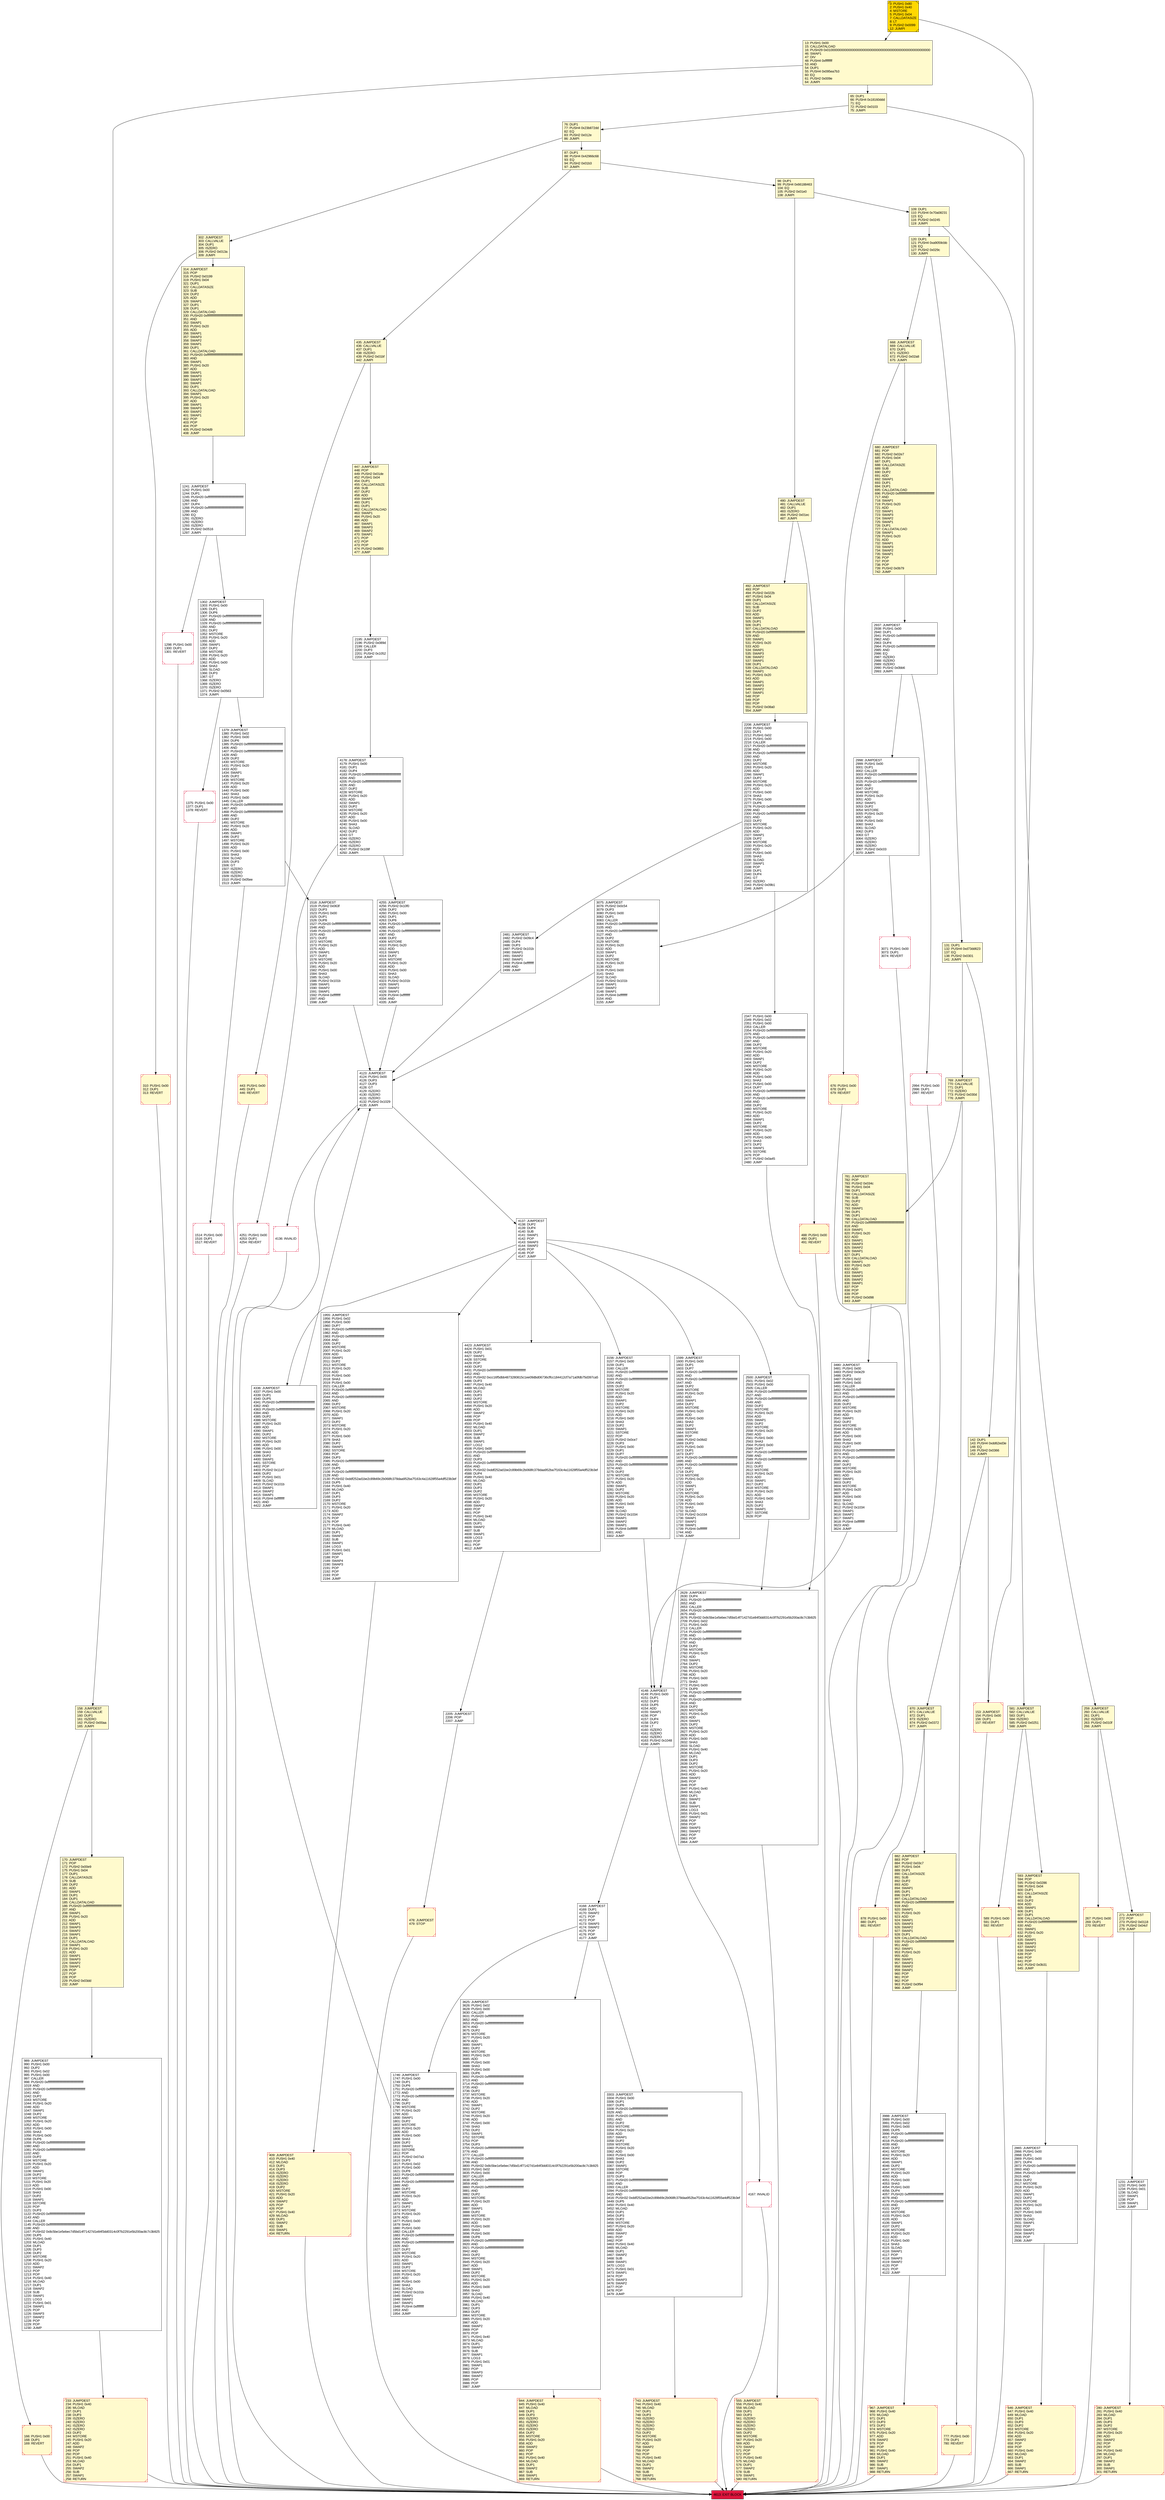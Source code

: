 digraph G {
bgcolor=transparent rankdir=UD;
node [shape=box style=filled color=black fillcolor=white fontname=arial fontcolor=black];
2500 [label="2500: JUMPDEST\l2501: PUSH1 0x02\l2503: PUSH1 0x00\l2505: CALLER\l2506: PUSH20 0xffffffffffffffffffffffffffffffffffffffff\l2527: AND\l2528: PUSH20 0xffffffffffffffffffffffffffffffffffffffff\l2549: AND\l2550: DUP2\l2551: MSTORE\l2552: PUSH1 0x20\l2554: ADD\l2555: SWAP1\l2556: DUP2\l2557: MSTORE\l2558: PUSH1 0x20\l2560: ADD\l2561: PUSH1 0x00\l2563: SHA3\l2564: PUSH1 0x00\l2566: DUP7\l2567: PUSH20 0xffffffffffffffffffffffffffffffffffffffff\l2588: AND\l2589: PUSH20 0xffffffffffffffffffffffffffffffffffffffff\l2610: AND\l2611: DUP2\l2612: MSTORE\l2613: PUSH1 0x20\l2615: ADD\l2616: SWAP1\l2617: DUP2\l2618: MSTORE\l2619: PUSH1 0x20\l2621: ADD\l2622: PUSH1 0x00\l2624: SHA3\l2625: DUP2\l2626: SWAP1\l2627: SSTORE\l2628: POP\l" ];
447 [label="447: JUMPDEST\l448: POP\l449: PUSH2 0x01de\l452: PUSH1 0x04\l454: DUP1\l455: CALLDATASIZE\l456: SUB\l457: DUP2\l458: ADD\l459: SWAP1\l460: DUP1\l461: DUP1\l462: CALLDATALOAD\l463: SWAP1\l464: PUSH1 0x20\l466: ADD\l467: SWAP1\l468: SWAP3\l469: SWAP2\l470: SWAP1\l471: POP\l472: POP\l473: POP\l474: PUSH2 0x0893\l477: JUMP\l" fillcolor=lemonchiffon ];
1599 [label="1599: JUMPDEST\l1600: PUSH1 0x00\l1602: DUP1\l1603: DUP7\l1604: PUSH20 0xffffffffffffffffffffffffffffffffffffffff\l1625: AND\l1626: PUSH20 0xffffffffffffffffffffffffffffffffffffffff\l1647: AND\l1648: DUP2\l1649: MSTORE\l1650: PUSH1 0x20\l1652: ADD\l1653: SWAP1\l1654: DUP2\l1655: MSTORE\l1656: PUSH1 0x20\l1658: ADD\l1659: PUSH1 0x00\l1661: SHA3\l1662: DUP2\l1663: SWAP1\l1664: SSTORE\l1665: POP\l1666: PUSH2 0x06d2\l1669: DUP3\l1670: PUSH1 0x00\l1672: DUP1\l1673: DUP7\l1674: PUSH20 0xffffffffffffffffffffffffffffffffffffffff\l1695: AND\l1696: PUSH20 0xffffffffffffffffffffffffffffffffffffffff\l1717: AND\l1718: DUP2\l1719: MSTORE\l1720: PUSH1 0x20\l1722: ADD\l1723: SWAP1\l1724: DUP2\l1725: MSTORE\l1726: PUSH1 0x20\l1728: ADD\l1729: PUSH1 0x00\l1731: SHA3\l1732: SLOAD\l1733: PUSH2 0x1034\l1736: SWAP1\l1737: SWAP2\l1738: SWAP1\l1739: PUSH4 0xffffffff\l1744: AND\l1745: JUMP\l" ];
4613 [label="4613: EXIT BLOCK\l" fillcolor=crimson ];
676 [label="676: PUSH1 0x00\l678: DUP1\l679: REVERT\l" fillcolor=lemonchiffon shape=Msquare color=crimson ];
166 [label="166: PUSH1 0x00\l168: DUP1\l169: REVERT\l" fillcolor=lemonchiffon shape=Msquare color=crimson ];
769 [label="769: JUMPDEST\l770: CALLVALUE\l771: DUP1\l772: ISZERO\l773: PUSH2 0x030d\l776: JUMPI\l" fillcolor=lemonchiffon ];
271 [label="271: JUMPDEST\l272: POP\l273: PUSH2 0x0118\l276: PUSH2 0x04cf\l279: JUMP\l" fillcolor=lemonchiffon ];
3988 [label="3988: JUMPDEST\l3989: PUSH1 0x00\l3991: PUSH1 0x02\l3993: PUSH1 0x00\l3995: DUP5\l3996: PUSH20 0xffffffffffffffffffffffffffffffffffffffff\l4017: AND\l4018: PUSH20 0xffffffffffffffffffffffffffffffffffffffff\l4039: AND\l4040: DUP2\l4041: MSTORE\l4042: PUSH1 0x20\l4044: ADD\l4045: SWAP1\l4046: DUP2\l4047: MSTORE\l4048: PUSH1 0x20\l4050: ADD\l4051: PUSH1 0x00\l4053: SHA3\l4054: PUSH1 0x00\l4056: DUP4\l4057: PUSH20 0xffffffffffffffffffffffffffffffffffffffff\l4078: AND\l4079: PUSH20 0xffffffffffffffffffffffffffffffffffffffff\l4100: AND\l4101: DUP2\l4102: MSTORE\l4103: PUSH1 0x20\l4105: ADD\l4106: SWAP1\l4107: DUP2\l4108: MSTORE\l4109: PUSH1 0x20\l4111: ADD\l4112: PUSH1 0x00\l4114: SHA3\l4115: SLOAD\l4116: SWAP1\l4117: POP\l4118: SWAP3\l4119: SWAP2\l4120: POP\l4121: POP\l4122: JUMP\l" ];
435 [label="435: JUMPDEST\l436: CALLVALUE\l437: DUP1\l438: ISZERO\l439: PUSH2 0x01bf\l442: JUMPI\l" fillcolor=lemonchiffon ];
4137 [label="4137: JUMPDEST\l4138: DUP2\l4139: DUP4\l4140: SUB\l4141: SWAP1\l4142: POP\l4143: SWAP3\l4144: SWAP2\l4145: POP\l4146: POP\l4147: JUMP\l" ];
1241 [label="1241: JUMPDEST\l1242: PUSH1 0x00\l1244: DUP1\l1245: PUSH20 0xffffffffffffffffffffffffffffffffffffffff\l1266: AND\l1267: DUP4\l1268: PUSH20 0xffffffffffffffffffffffffffffffffffffffff\l1289: AND\l1290: EQ\l1291: ISZERO\l1292: ISZERO\l1293: ISZERO\l1294: PUSH2 0x0516\l1297: JUMPI\l" ];
2994 [label="2994: PUSH1 0x00\l2996: DUP1\l2997: REVERT\l" shape=Msquare color=crimson ];
310 [label="310: PUSH1 0x00\l312: DUP1\l313: REVERT\l" fillcolor=lemonchiffon shape=Msquare color=crimson ];
555 [label="555: JUMPDEST\l556: PUSH1 0x40\l558: MLOAD\l559: DUP1\l560: DUP3\l561: ISZERO\l562: ISZERO\l563: ISZERO\l564: ISZERO\l565: DUP2\l566: MSTORE\l567: PUSH1 0x20\l569: ADD\l570: SWAP2\l571: POP\l572: POP\l573: PUSH1 0x40\l575: MLOAD\l576: DUP1\l577: SWAP2\l578: SUB\l579: SWAP1\l580: RETURN\l" fillcolor=lemonchiffon shape=Msquare color=crimson ];
4136 [label="4136: INVALID\l" shape=Msquare color=crimson ];
158 [label="158: JUMPDEST\l159: CALLVALUE\l160: DUP1\l161: ISZERO\l162: PUSH2 0x00aa\l165: JUMPI\l" fillcolor=lemonchiffon ];
443 [label="443: PUSH1 0x00\l445: DUP1\l446: REVERT\l" fillcolor=lemonchiffon shape=Msquare color=crimson ];
153 [label="153: JUMPDEST\l154: PUSH1 0x00\l156: DUP1\l157: REVERT\l" fillcolor=lemonchiffon shape=Msquare color=crimson ];
989 [label="989: JUMPDEST\l990: PUSH1 0x00\l992: DUP2\l993: PUSH1 0x02\l995: PUSH1 0x00\l997: CALLER\l998: PUSH20 0xffffffffffffffffffffffffffffffffffffffff\l1019: AND\l1020: PUSH20 0xffffffffffffffffffffffffffffffffffffffff\l1041: AND\l1042: DUP2\l1043: MSTORE\l1044: PUSH1 0x20\l1046: ADD\l1047: SWAP1\l1048: DUP2\l1049: MSTORE\l1050: PUSH1 0x20\l1052: ADD\l1053: PUSH1 0x00\l1055: SHA3\l1056: PUSH1 0x00\l1058: DUP6\l1059: PUSH20 0xffffffffffffffffffffffffffffffffffffffff\l1080: AND\l1081: PUSH20 0xffffffffffffffffffffffffffffffffffffffff\l1102: AND\l1103: DUP2\l1104: MSTORE\l1105: PUSH1 0x20\l1107: ADD\l1108: SWAP1\l1109: DUP2\l1110: MSTORE\l1111: PUSH1 0x20\l1113: ADD\l1114: PUSH1 0x00\l1116: SHA3\l1117: DUP2\l1118: SWAP1\l1119: SSTORE\l1120: POP\l1121: DUP3\l1122: PUSH20 0xffffffffffffffffffffffffffffffffffffffff\l1143: AND\l1144: CALLER\l1145: PUSH20 0xffffffffffffffffffffffffffffffffffffffff\l1166: AND\l1167: PUSH32 0x8c5be1e5ebec7d5bd14f71427d1e84f3dd0314c0f7b2291e5b200ac8c7c3b925\l1200: DUP5\l1201: PUSH1 0x40\l1203: MLOAD\l1204: DUP1\l1205: DUP3\l1206: DUP2\l1207: MSTORE\l1208: PUSH1 0x20\l1210: ADD\l1211: SWAP2\l1212: POP\l1213: POP\l1214: PUSH1 0x40\l1216: MLOAD\l1217: DUP1\l1218: SWAP2\l1219: SUB\l1220: SWAP1\l1221: LOG3\l1222: PUSH1 0x01\l1224: SWAP1\l1225: POP\l1226: SWAP3\l1227: SWAP2\l1228: POP\l1229: POP\l1230: JUMP\l" ];
87 [label="87: DUP1\l88: PUSH4 0x42966c68\l93: EQ\l94: PUSH2 0x01b3\l97: JUMPI\l" fillcolor=lemonchiffon ];
109 [label="109: DUP1\l110: PUSH4 0x70a08231\l115: EQ\l116: PUSH2 0x0245\l119: JUMPI\l" fillcolor=lemonchiffon ];
668 [label="668: JUMPDEST\l669: CALLVALUE\l670: DUP1\l671: ISZERO\l672: PUSH2 0x02a8\l675: JUMPI\l" fillcolor=lemonchiffon ];
302 [label="302: JUMPDEST\l303: CALLVALUE\l304: DUP1\l305: ISZERO\l306: PUSH2 0x013a\l309: JUMPI\l" fillcolor=lemonchiffon ];
3480 [label="3480: JUMPDEST\l3481: PUSH1 0x00\l3483: PUSH2 0x0e29\l3486: DUP3\l3487: PUSH1 0x02\l3489: PUSH1 0x00\l3491: CALLER\l3492: PUSH20 0xffffffffffffffffffffffffffffffffffffffff\l3513: AND\l3514: PUSH20 0xffffffffffffffffffffffffffffffffffffffff\l3535: AND\l3536: DUP2\l3537: MSTORE\l3538: PUSH1 0x20\l3540: ADD\l3541: SWAP1\l3542: DUP2\l3543: MSTORE\l3544: PUSH1 0x20\l3546: ADD\l3547: PUSH1 0x00\l3549: SHA3\l3550: PUSH1 0x00\l3552: DUP7\l3553: PUSH20 0xffffffffffffffffffffffffffffffffffffffff\l3574: AND\l3575: PUSH20 0xffffffffffffffffffffffffffffffffffffffff\l3596: AND\l3597: DUP2\l3598: MSTORE\l3599: PUSH1 0x20\l3601: ADD\l3602: SWAP1\l3603: DUP2\l3604: MSTORE\l3605: PUSH1 0x20\l3607: ADD\l3608: PUSH1 0x00\l3610: SHA3\l3611: SLOAD\l3612: PUSH2 0x1034\l3615: SWAP1\l3616: SWAP2\l3617: SWAP1\l3618: PUSH4 0xffffffff\l3623: AND\l3624: JUMP\l" ];
2195 [label="2195: JUMPDEST\l2196: PUSH2 0x089d\l2199: CALLER\l2200: DUP3\l2201: PUSH2 0x1052\l2204: JUMP\l" ];
409 [label="409: JUMPDEST\l410: PUSH1 0x40\l412: MLOAD\l413: DUP1\l414: DUP3\l415: ISZERO\l416: ISZERO\l417: ISZERO\l418: ISZERO\l419: DUP2\l420: MSTORE\l421: PUSH1 0x20\l423: ADD\l424: SWAP2\l425: POP\l426: POP\l427: PUSH1 0x40\l429: MLOAD\l430: DUP1\l431: SWAP2\l432: SUB\l433: SWAP1\l434: RETURN\l" fillcolor=lemonchiffon shape=Msquare color=crimson ];
2865 [label="2865: JUMPDEST\l2866: PUSH1 0x00\l2868: DUP1\l2869: PUSH1 0x00\l2871: DUP4\l2872: PUSH20 0xffffffffffffffffffffffffffffffffffffffff\l2893: AND\l2894: PUSH20 0xffffffffffffffffffffffffffffffffffffffff\l2915: AND\l2916: DUP2\l2917: MSTORE\l2918: PUSH1 0x20\l2920: ADD\l2921: SWAP1\l2922: DUP2\l2923: MSTORE\l2924: PUSH1 0x20\l2926: ADD\l2927: PUSH1 0x00\l2929: SHA3\l2930: SLOAD\l2931: SWAP1\l2932: POP\l2933: SWAP2\l2934: SWAP1\l2935: POP\l2936: JUMP\l" ];
4168 [label="4168: JUMPDEST\l4169: DUP1\l4170: SWAP2\l4171: POP\l4172: POP\l4173: SWAP3\l4174: SWAP2\l4175: POP\l4176: POP\l4177: JUMP\l" ];
777 [label="777: PUSH1 0x00\l779: DUP1\l780: REVERT\l" fillcolor=lemonchiffon shape=Msquare color=crimson ];
267 [label="267: PUSH1 0x00\l269: DUP1\l270: REVERT\l" fillcolor=lemonchiffon shape=Msquare color=crimson ];
280 [label="280: JUMPDEST\l281: PUSH1 0x40\l283: MLOAD\l284: DUP1\l285: DUP3\l286: DUP2\l287: MSTORE\l288: PUSH1 0x20\l290: ADD\l291: SWAP2\l292: POP\l293: POP\l294: PUSH1 0x40\l296: MLOAD\l297: DUP1\l298: SWAP2\l299: SUB\l300: SWAP1\l301: RETURN\l" fillcolor=lemonchiffon shape=Msquare color=crimson ];
2629 [label="2629: JUMPDEST\l2630: DUP4\l2631: PUSH20 0xffffffffffffffffffffffffffffffffffffffff\l2652: AND\l2653: CALLER\l2654: PUSH20 0xffffffffffffffffffffffffffffffffffffffff\l2675: AND\l2676: PUSH32 0x8c5be1e5ebec7d5bd14f71427d1e84f3dd0314c0f7b2291e5b200ac8c7c3b925\l2709: PUSH1 0x02\l2711: PUSH1 0x00\l2713: CALLER\l2714: PUSH20 0xffffffffffffffffffffffffffffffffffffffff\l2735: AND\l2736: PUSH20 0xffffffffffffffffffffffffffffffffffffffff\l2757: AND\l2758: DUP2\l2759: MSTORE\l2760: PUSH1 0x20\l2762: ADD\l2763: SWAP1\l2764: DUP2\l2765: MSTORE\l2766: PUSH1 0x20\l2768: ADD\l2769: PUSH1 0x00\l2771: SHA3\l2772: PUSH1 0x00\l2774: DUP9\l2775: PUSH20 0xffffffffffffffffffffffffffffffffffffffff\l2796: AND\l2797: PUSH20 0xffffffffffffffffffffffffffffffffffffffff\l2818: AND\l2819: DUP2\l2820: MSTORE\l2821: PUSH1 0x20\l2823: ADD\l2824: SWAP1\l2825: DUP2\l2826: MSTORE\l2827: PUSH1 0x20\l2829: ADD\l2830: PUSH1 0x00\l2832: SHA3\l2833: SLOAD\l2834: PUSH1 0x40\l2836: MLOAD\l2837: DUP1\l2838: DUP3\l2839: DUP2\l2840: MSTORE\l2841: PUSH1 0x20\l2843: ADD\l2844: SWAP2\l2845: POP\l2846: POP\l2847: PUSH1 0x40\l2849: MLOAD\l2850: DUP1\l2851: SWAP2\l2852: SUB\l2853: SWAP1\l2854: LOG3\l2855: PUSH1 0x01\l2857: SWAP2\l2858: POP\l2859: POP\l2860: SWAP3\l2861: SWAP2\l2862: POP\l2863: POP\l2864: JUMP\l" ];
781 [label="781: JUMPDEST\l782: POP\l783: PUSH2 0x034c\l786: PUSH1 0x04\l788: DUP1\l789: CALLDATASIZE\l790: SUB\l791: DUP2\l792: ADD\l793: SWAP1\l794: DUP1\l795: DUP1\l796: CALLDATALOAD\l797: PUSH20 0xffffffffffffffffffffffffffffffffffffffff\l818: AND\l819: SWAP1\l820: PUSH1 0x20\l822: ADD\l823: SWAP1\l824: SWAP3\l825: SWAP2\l826: SWAP1\l827: DUP1\l828: CALLDATALOAD\l829: SWAP1\l830: PUSH1 0x20\l832: ADD\l833: SWAP1\l834: SWAP3\l835: SWAP2\l836: SWAP1\l837: POP\l838: POP\l839: POP\l840: PUSH2 0x0d98\l843: JUMP\l" fillcolor=lemonchiffon ];
1298 [label="1298: PUSH1 0x00\l1300: DUP1\l1301: REVERT\l" shape=Msquare color=crimson ];
646 [label="646: JUMPDEST\l647: PUSH1 0x40\l649: MLOAD\l650: DUP1\l651: DUP3\l652: DUP2\l653: MSTORE\l654: PUSH1 0x20\l656: ADD\l657: SWAP2\l658: POP\l659: POP\l660: PUSH1 0x40\l662: MLOAD\l663: DUP1\l664: SWAP2\l665: SUB\l666: SWAP1\l667: RETURN\l" fillcolor=lemonchiffon shape=Msquare color=crimson ];
882 [label="882: JUMPDEST\l883: POP\l884: PUSH2 0x03c7\l887: PUSH1 0x04\l889: DUP1\l890: CALLDATASIZE\l891: SUB\l892: DUP2\l893: ADD\l894: SWAP1\l895: DUP1\l896: DUP1\l897: CALLDATALOAD\l898: PUSH20 0xffffffffffffffffffffffffffffffffffffffff\l919: AND\l920: SWAP1\l921: PUSH1 0x20\l923: ADD\l924: SWAP1\l925: SWAP3\l926: SWAP2\l927: SWAP1\l928: DUP1\l929: CALLDATALOAD\l930: PUSH20 0xffffffffffffffffffffffffffffffffffffffff\l951: AND\l952: SWAP1\l953: PUSH1 0x20\l955: ADD\l956: SWAP1\l957: SWAP3\l958: SWAP2\l959: SWAP1\l960: POP\l961: POP\l962: POP\l963: PUSH2 0x0f94\l966: JUMP\l" fillcolor=lemonchiffon ];
76 [label="76: DUP1\l77: PUSH4 0x23b872dd\l82: EQ\l83: PUSH2 0x012e\l86: JUMPI\l" fillcolor=lemonchiffon ];
593 [label="593: JUMPDEST\l594: POP\l595: PUSH2 0x0286\l598: PUSH1 0x04\l600: DUP1\l601: CALLDATASIZE\l602: SUB\l603: DUP2\l604: ADD\l605: SWAP1\l606: DUP1\l607: DUP1\l608: CALLDATALOAD\l609: PUSH20 0xffffffffffffffffffffffffffffffffffffffff\l630: AND\l631: SWAP1\l632: PUSH1 0x20\l634: ADD\l635: SWAP1\l636: SWAP3\l637: SWAP2\l638: SWAP1\l639: POP\l640: POP\l641: POP\l642: PUSH2 0x0b31\l645: JUMP\l" fillcolor=lemonchiffon ];
3303 [label="3303: JUMPDEST\l3304: PUSH1 0x00\l3306: DUP1\l3307: DUP6\l3308: PUSH20 0xffffffffffffffffffffffffffffffffffffffff\l3329: AND\l3330: PUSH20 0xffffffffffffffffffffffffffffffffffffffff\l3351: AND\l3352: DUP2\l3353: MSTORE\l3354: PUSH1 0x20\l3356: ADD\l3357: SWAP1\l3358: DUP2\l3359: MSTORE\l3360: PUSH1 0x20\l3362: ADD\l3363: PUSH1 0x00\l3365: SHA3\l3366: DUP2\l3367: SWAP1\l3368: SSTORE\l3369: POP\l3370: DUP3\l3371: PUSH20 0xffffffffffffffffffffffffffffffffffffffff\l3392: AND\l3393: CALLER\l3394: PUSH20 0xffffffffffffffffffffffffffffffffffffffff\l3415: AND\l3416: PUSH32 0xddf252ad1be2c89b69c2b068fc378daa952ba7f163c4a11628f55a4df523b3ef\l3449: DUP5\l3450: PUSH1 0x40\l3452: MLOAD\l3453: DUP1\l3454: DUP3\l3455: DUP2\l3456: MSTORE\l3457: PUSH1 0x20\l3459: ADD\l3460: SWAP2\l3461: POP\l3462: POP\l3463: PUSH1 0x40\l3465: MLOAD\l3466: DUP1\l3467: SWAP2\l3468: SUB\l3469: SWAP1\l3470: LOG3\l3471: PUSH1 0x01\l3473: SWAP1\l3474: POP\l3475: SWAP3\l3476: SWAP2\l3477: POP\l3478: POP\l3479: JUMP\l" ];
2205 [label="2205: JUMPDEST\l2206: POP\l2207: JUMP\l" ];
4251 [label="4251: PUSH1 0x00\l4253: DUP1\l4254: REVERT\l" shape=Msquare color=crimson ];
0 [label="0: PUSH1 0x80\l2: PUSH1 0x40\l4: MSTORE\l5: PUSH1 0x04\l7: CALLDATASIZE\l8: LT\l9: PUSH2 0x0099\l12: JUMPI\l" fillcolor=lemonchiffon shape=Msquare fillcolor=gold ];
4336 [label="4336: JUMPDEST\l4337: PUSH1 0x00\l4339: DUP1\l4340: DUP5\l4341: PUSH20 0xffffffffffffffffffffffffffffffffffffffff\l4362: AND\l4363: PUSH20 0xffffffffffffffffffffffffffffffffffffffff\l4384: AND\l4385: DUP2\l4386: MSTORE\l4387: PUSH1 0x20\l4389: ADD\l4390: SWAP1\l4391: DUP2\l4392: MSTORE\l4393: PUSH1 0x20\l4395: ADD\l4396: PUSH1 0x00\l4398: SHA3\l4399: DUP2\l4400: SWAP1\l4401: SSTORE\l4402: POP\l4403: PUSH2 0x1147\l4406: DUP2\l4407: PUSH1 0x01\l4409: SLOAD\l4410: PUSH2 0x101b\l4413: SWAP1\l4414: SWAP2\l4415: SWAP1\l4416: PUSH4 0xffffffff\l4421: AND\l4422: JUMP\l" ];
3156 [label="3156: JUMPDEST\l3157: PUSH1 0x00\l3159: DUP1\l3160: CALLER\l3161: PUSH20 0xffffffffffffffffffffffffffffffffffffffff\l3182: AND\l3183: PUSH20 0xffffffffffffffffffffffffffffffffffffffff\l3204: AND\l3205: DUP2\l3206: MSTORE\l3207: PUSH1 0x20\l3209: ADD\l3210: SWAP1\l3211: DUP2\l3212: MSTORE\l3213: PUSH1 0x20\l3215: ADD\l3216: PUSH1 0x00\l3218: SHA3\l3219: DUP2\l3220: SWAP1\l3221: SSTORE\l3222: POP\l3223: PUSH2 0x0ce7\l3226: DUP3\l3227: PUSH1 0x00\l3229: DUP1\l3230: DUP7\l3231: PUSH20 0xffffffffffffffffffffffffffffffffffffffff\l3252: AND\l3253: PUSH20 0xffffffffffffffffffffffffffffffffffffffff\l3274: AND\l3275: DUP2\l3276: MSTORE\l3277: PUSH1 0x20\l3279: ADD\l3280: SWAP1\l3281: DUP2\l3282: MSTORE\l3283: PUSH1 0x20\l3285: ADD\l3286: PUSH1 0x00\l3288: SHA3\l3289: SLOAD\l3290: PUSH2 0x1034\l3293: SWAP1\l3294: SWAP2\l3295: SWAP1\l3296: PUSH4 0xffffffff\l3301: AND\l3302: JUMP\l" ];
2998 [label="2998: JUMPDEST\l2999: PUSH1 0x00\l3001: DUP1\l3002: CALLER\l3003: PUSH20 0xffffffffffffffffffffffffffffffffffffffff\l3024: AND\l3025: PUSH20 0xffffffffffffffffffffffffffffffffffffffff\l3046: AND\l3047: DUP2\l3048: MSTORE\l3049: PUSH1 0x20\l3051: ADD\l3052: SWAP1\l3053: DUP2\l3054: MSTORE\l3055: PUSH1 0x20\l3057: ADD\l3058: PUSH1 0x00\l3060: SHA3\l3061: SLOAD\l3062: DUP3\l3063: GT\l3064: ISZERO\l3065: ISZERO\l3066: ISZERO\l3067: PUSH2 0x0c03\l3070: JUMPI\l" ];
3625 [label="3625: JUMPDEST\l3626: PUSH1 0x02\l3628: PUSH1 0x00\l3630: CALLER\l3631: PUSH20 0xffffffffffffffffffffffffffffffffffffffff\l3652: AND\l3653: PUSH20 0xffffffffffffffffffffffffffffffffffffffff\l3674: AND\l3675: DUP2\l3676: MSTORE\l3677: PUSH1 0x20\l3679: ADD\l3680: SWAP1\l3681: DUP2\l3682: MSTORE\l3683: PUSH1 0x20\l3685: ADD\l3686: PUSH1 0x00\l3688: SHA3\l3689: PUSH1 0x00\l3691: DUP6\l3692: PUSH20 0xffffffffffffffffffffffffffffffffffffffff\l3713: AND\l3714: PUSH20 0xffffffffffffffffffffffffffffffffffffffff\l3735: AND\l3736: DUP2\l3737: MSTORE\l3738: PUSH1 0x20\l3740: ADD\l3741: SWAP1\l3742: DUP2\l3743: MSTORE\l3744: PUSH1 0x20\l3746: ADD\l3747: PUSH1 0x00\l3749: SHA3\l3750: DUP2\l3751: SWAP1\l3752: SSTORE\l3753: POP\l3754: DUP3\l3755: PUSH20 0xffffffffffffffffffffffffffffffffffffffff\l3776: AND\l3777: CALLER\l3778: PUSH20 0xffffffffffffffffffffffffffffffffffffffff\l3799: AND\l3800: PUSH32 0x8c5be1e5ebec7d5bd14f71427d1e84f3dd0314c0f7b2291e5b200ac8c7c3b925\l3833: PUSH1 0x02\l3835: PUSH1 0x00\l3837: CALLER\l3838: PUSH20 0xffffffffffffffffffffffffffffffffffffffff\l3859: AND\l3860: PUSH20 0xffffffffffffffffffffffffffffffffffffffff\l3881: AND\l3882: DUP2\l3883: MSTORE\l3884: PUSH1 0x20\l3886: ADD\l3887: SWAP1\l3888: DUP2\l3889: MSTORE\l3890: PUSH1 0x20\l3892: ADD\l3893: PUSH1 0x00\l3895: SHA3\l3896: PUSH1 0x00\l3898: DUP8\l3899: PUSH20 0xffffffffffffffffffffffffffffffffffffffff\l3920: AND\l3921: PUSH20 0xffffffffffffffffffffffffffffffffffffffff\l3942: AND\l3943: DUP2\l3944: MSTORE\l3945: PUSH1 0x20\l3947: ADD\l3948: SWAP1\l3949: DUP2\l3950: MSTORE\l3951: PUSH1 0x20\l3953: ADD\l3954: PUSH1 0x00\l3956: SHA3\l3957: SLOAD\l3958: PUSH1 0x40\l3960: MLOAD\l3961: DUP1\l3962: DUP3\l3963: DUP2\l3964: MSTORE\l3965: PUSH1 0x20\l3967: ADD\l3968: SWAP2\l3969: POP\l3970: POP\l3971: PUSH1 0x40\l3973: MLOAD\l3974: DUP1\l3975: SWAP2\l3976: SUB\l3977: SWAP1\l3978: LOG3\l3979: PUSH1 0x01\l3981: SWAP1\l3982: POP\l3983: SWAP3\l3984: SWAP2\l3985: POP\l3986: POP\l3987: JUMP\l" ];
1746 [label="1746: JUMPDEST\l1747: PUSH1 0x00\l1749: DUP1\l1750: DUP6\l1751: PUSH20 0xffffffffffffffffffffffffffffffffffffffff\l1772: AND\l1773: PUSH20 0xffffffffffffffffffffffffffffffffffffffff\l1794: AND\l1795: DUP2\l1796: MSTORE\l1797: PUSH1 0x20\l1799: ADD\l1800: SWAP1\l1801: DUP2\l1802: MSTORE\l1803: PUSH1 0x20\l1805: ADD\l1806: PUSH1 0x00\l1808: SHA3\l1809: DUP2\l1810: SWAP1\l1811: SSTORE\l1812: POP\l1813: PUSH2 0x07a3\l1816: DUP3\l1817: PUSH1 0x02\l1819: PUSH1 0x00\l1821: DUP8\l1822: PUSH20 0xffffffffffffffffffffffffffffffffffffffff\l1843: AND\l1844: PUSH20 0xffffffffffffffffffffffffffffffffffffffff\l1865: AND\l1866: DUP2\l1867: MSTORE\l1868: PUSH1 0x20\l1870: ADD\l1871: SWAP1\l1872: DUP2\l1873: MSTORE\l1874: PUSH1 0x20\l1876: ADD\l1877: PUSH1 0x00\l1879: SHA3\l1880: PUSH1 0x00\l1882: CALLER\l1883: PUSH20 0xffffffffffffffffffffffffffffffffffffffff\l1904: AND\l1905: PUSH20 0xffffffffffffffffffffffffffffffffffffffff\l1926: AND\l1927: DUP2\l1928: MSTORE\l1929: PUSH1 0x20\l1931: ADD\l1932: SWAP1\l1933: DUP2\l1934: MSTORE\l1935: PUSH1 0x20\l1937: ADD\l1938: PUSH1 0x00\l1940: SHA3\l1941: SLOAD\l1942: PUSH2 0x101b\l1945: SWAP1\l1946: SWAP2\l1947: SWAP1\l1948: PUSH4 0xffffffff\l1953: AND\l1954: JUMP\l" ];
581 [label="581: JUMPDEST\l582: CALLVALUE\l583: DUP1\l584: ISZERO\l585: PUSH2 0x0251\l588: JUMPI\l" fillcolor=lemonchiffon ];
3075 [label="3075: JUMPDEST\l3076: PUSH2 0x0c54\l3079: DUP3\l3080: PUSH1 0x00\l3082: DUP1\l3083: CALLER\l3084: PUSH20 0xffffffffffffffffffffffffffffffffffffffff\l3105: AND\l3106: PUSH20 0xffffffffffffffffffffffffffffffffffffffff\l3127: AND\l3128: DUP2\l3129: MSTORE\l3130: PUSH1 0x20\l3132: ADD\l3133: SWAP1\l3134: DUP2\l3135: MSTORE\l3136: PUSH1 0x20\l3138: ADD\l3139: PUSH1 0x00\l3141: SHA3\l3142: SLOAD\l3143: PUSH2 0x101b\l3146: SWAP1\l3147: SWAP2\l3148: SWAP1\l3149: PUSH4 0xffffffff\l3154: AND\l3155: JUMP\l" ];
13 [label="13: PUSH1 0x00\l15: CALLDATALOAD\l16: PUSH29 0x0100000000000000000000000000000000000000000000000000000000\l46: SWAP1\l47: DIV\l48: PUSH4 0xffffffff\l53: AND\l54: DUP1\l55: PUSH4 0x095ea7b3\l60: EQ\l61: PUSH2 0x009e\l64: JUMPI\l" fillcolor=lemonchiffon ];
488 [label="488: PUSH1 0x00\l490: DUP1\l491: REVERT\l" fillcolor=lemonchiffon shape=Msquare color=crimson ];
4423 [label="4423: JUMPDEST\l4424: PUSH1 0x01\l4426: DUP2\l4427: SWAP1\l4428: SSTORE\l4429: POP\l4430: DUP2\l4431: PUSH20 0xffffffffffffffffffffffffffffffffffffffff\l4452: AND\l4453: PUSH32 0xcc16f5dbb4873280815c1ee09dbd06736cffcc184412cf7a71a0fdb75d397ca5\l4486: DUP3\l4487: PUSH1 0x40\l4489: MLOAD\l4490: DUP1\l4491: DUP3\l4492: DUP2\l4493: MSTORE\l4494: PUSH1 0x20\l4496: ADD\l4497: SWAP2\l4498: POP\l4499: POP\l4500: PUSH1 0x40\l4502: MLOAD\l4503: DUP1\l4504: SWAP2\l4505: SUB\l4506: SWAP1\l4507: LOG2\l4508: PUSH1 0x00\l4510: PUSH20 0xffffffffffffffffffffffffffffffffffffffff\l4531: AND\l4532: DUP3\l4533: PUSH20 0xffffffffffffffffffffffffffffffffffffffff\l4554: AND\l4555: PUSH32 0xddf252ad1be2c89b69c2b068fc378daa952ba7f163c4a11628f55a4df523b3ef\l4588: DUP4\l4589: PUSH1 0x40\l4591: MLOAD\l4592: DUP1\l4593: DUP3\l4594: DUP2\l4595: MSTORE\l4596: PUSH1 0x20\l4598: ADD\l4599: SWAP2\l4600: POP\l4601: POP\l4602: PUSH1 0x40\l4604: MLOAD\l4605: DUP1\l4606: SWAP2\l4607: SUB\l4608: SWAP1\l4609: LOG3\l4610: POP\l4611: POP\l4612: JUMP\l" ];
478 [label="478: JUMPDEST\l479: STOP\l" fillcolor=lemonchiffon shape=Msquare color=crimson ];
1514 [label="1514: PUSH1 0x00\l1516: DUP1\l1517: REVERT\l" shape=Msquare color=crimson ];
878 [label="878: PUSH1 0x00\l880: DUP1\l881: REVERT\l" fillcolor=lemonchiffon shape=Msquare color=crimson ];
4123 [label="4123: JUMPDEST\l4124: PUSH1 0x00\l4126: DUP3\l4127: DUP3\l4128: GT\l4129: ISZERO\l4130: ISZERO\l4131: ISZERO\l4132: PUSH2 0x1029\l4135: JUMPI\l" ];
1955 [label="1955: JUMPDEST\l1956: PUSH1 0x02\l1958: PUSH1 0x00\l1960: DUP7\l1961: PUSH20 0xffffffffffffffffffffffffffffffffffffffff\l1982: AND\l1983: PUSH20 0xffffffffffffffffffffffffffffffffffffffff\l2004: AND\l2005: DUP2\l2006: MSTORE\l2007: PUSH1 0x20\l2009: ADD\l2010: SWAP1\l2011: DUP2\l2012: MSTORE\l2013: PUSH1 0x20\l2015: ADD\l2016: PUSH1 0x00\l2018: SHA3\l2019: PUSH1 0x00\l2021: CALLER\l2022: PUSH20 0xffffffffffffffffffffffffffffffffffffffff\l2043: AND\l2044: PUSH20 0xffffffffffffffffffffffffffffffffffffffff\l2065: AND\l2066: DUP2\l2067: MSTORE\l2068: PUSH1 0x20\l2070: ADD\l2071: SWAP1\l2072: DUP2\l2073: MSTORE\l2074: PUSH1 0x20\l2076: ADD\l2077: PUSH1 0x00\l2079: SHA3\l2080: DUP2\l2081: SWAP1\l2082: SSTORE\l2083: POP\l2084: DUP3\l2085: PUSH20 0xffffffffffffffffffffffffffffffffffffffff\l2106: AND\l2107: DUP5\l2108: PUSH20 0xffffffffffffffffffffffffffffffffffffffff\l2129: AND\l2130: PUSH32 0xddf252ad1be2c89b69c2b068fc378daa952ba7f163c4a11628f55a4df523b3ef\l2163: DUP5\l2164: PUSH1 0x40\l2166: MLOAD\l2167: DUP1\l2168: DUP3\l2169: DUP2\l2170: MSTORE\l2171: PUSH1 0x20\l2173: ADD\l2174: SWAP2\l2175: POP\l2176: POP\l2177: PUSH1 0x40\l2179: MLOAD\l2180: DUP1\l2181: SWAP2\l2182: SUB\l2183: SWAP1\l2184: LOG3\l2185: PUSH1 0x01\l2187: SWAP1\l2188: POP\l2189: SWAP4\l2190: SWAP3\l2191: POP\l2192: POP\l2193: POP\l2194: JUMP\l" ];
233 [label="233: JUMPDEST\l234: PUSH1 0x40\l236: MLOAD\l237: DUP1\l238: DUP3\l239: ISZERO\l240: ISZERO\l241: ISZERO\l242: ISZERO\l243: DUP2\l244: MSTORE\l245: PUSH1 0x20\l247: ADD\l248: SWAP2\l249: POP\l250: POP\l251: PUSH1 0x40\l253: MLOAD\l254: DUP1\l255: SWAP2\l256: SUB\l257: SWAP1\l258: RETURN\l" fillcolor=lemonchiffon shape=Msquare color=crimson ];
2481 [label="2481: JUMPDEST\l2482: PUSH2 0x09c4\l2485: DUP4\l2486: DUP3\l2487: PUSH2 0x101b\l2490: SWAP1\l2491: SWAP2\l2492: SWAP1\l2493: PUSH4 0xffffffff\l2498: AND\l2499: JUMP\l" ];
4255 [label="4255: JUMPDEST\l4256: PUSH2 0x10f0\l4259: DUP2\l4260: PUSH1 0x00\l4262: DUP1\l4263: DUP6\l4264: PUSH20 0xffffffffffffffffffffffffffffffffffffffff\l4285: AND\l4286: PUSH20 0xffffffffffffffffffffffffffffffffffffffff\l4307: AND\l4308: DUP2\l4309: MSTORE\l4310: PUSH1 0x20\l4312: ADD\l4313: SWAP1\l4314: DUP2\l4315: MSTORE\l4316: PUSH1 0x20\l4318: ADD\l4319: PUSH1 0x00\l4321: SHA3\l4322: SLOAD\l4323: PUSH2 0x101b\l4326: SWAP1\l4327: SWAP2\l4328: SWAP1\l4329: PUSH4 0xffffffff\l4334: AND\l4335: JUMP\l" ];
1518 [label="1518: JUMPDEST\l1519: PUSH2 0x063f\l1522: DUP3\l1523: PUSH1 0x00\l1525: DUP1\l1526: DUP8\l1527: PUSH20 0xffffffffffffffffffffffffffffffffffffffff\l1548: AND\l1549: PUSH20 0xffffffffffffffffffffffffffffffffffffffff\l1570: AND\l1571: DUP2\l1572: MSTORE\l1573: PUSH1 0x20\l1575: ADD\l1576: SWAP1\l1577: DUP2\l1578: MSTORE\l1579: PUSH1 0x20\l1581: ADD\l1582: PUSH1 0x00\l1584: SHA3\l1585: SLOAD\l1586: PUSH2 0x101b\l1589: SWAP1\l1590: SWAP2\l1591: SWAP1\l1592: PUSH4 0xffffffff\l1597: AND\l1598: JUMP\l" ];
2347 [label="2347: PUSH1 0x00\l2349: PUSH1 0x02\l2351: PUSH1 0x00\l2353: CALLER\l2354: PUSH20 0xffffffffffffffffffffffffffffffffffffffff\l2375: AND\l2376: PUSH20 0xffffffffffffffffffffffffffffffffffffffff\l2397: AND\l2398: DUP2\l2399: MSTORE\l2400: PUSH1 0x20\l2402: ADD\l2403: SWAP1\l2404: DUP2\l2405: MSTORE\l2406: PUSH1 0x20\l2408: ADD\l2409: PUSH1 0x00\l2411: SHA3\l2412: PUSH1 0x00\l2414: DUP7\l2415: PUSH20 0xffffffffffffffffffffffffffffffffffffffff\l2436: AND\l2437: PUSH20 0xffffffffffffffffffffffffffffffffffffffff\l2458: AND\l2459: DUP2\l2460: MSTORE\l2461: PUSH1 0x20\l2463: ADD\l2464: SWAP1\l2465: DUP2\l2466: MSTORE\l2467: PUSH1 0x20\l2469: ADD\l2470: PUSH1 0x00\l2472: SHA3\l2473: DUP2\l2474: SWAP1\l2475: SSTORE\l2476: POP\l2477: PUSH2 0x0a45\l2480: JUMP\l" ];
1231 [label="1231: JUMPDEST\l1232: PUSH1 0x00\l1234: PUSH1 0x01\l1236: SLOAD\l1237: SWAP1\l1238: POP\l1239: SWAP1\l1240: JUMP\l" ];
743 [label="743: JUMPDEST\l744: PUSH1 0x40\l746: MLOAD\l747: DUP1\l748: DUP3\l749: ISZERO\l750: ISZERO\l751: ISZERO\l752: ISZERO\l753: DUP2\l754: MSTORE\l755: PUSH1 0x20\l757: ADD\l758: SWAP2\l759: POP\l760: POP\l761: PUSH1 0x40\l763: MLOAD\l764: DUP1\l765: SWAP2\l766: SUB\l767: SWAP1\l768: RETURN\l" fillcolor=lemonchiffon shape=Msquare color=crimson ];
170 [label="170: JUMPDEST\l171: POP\l172: PUSH2 0x00e9\l175: PUSH1 0x04\l177: DUP1\l178: CALLDATASIZE\l179: SUB\l180: DUP2\l181: ADD\l182: SWAP1\l183: DUP1\l184: DUP1\l185: CALLDATALOAD\l186: PUSH20 0xffffffffffffffffffffffffffffffffffffffff\l207: AND\l208: SWAP1\l209: PUSH1 0x20\l211: ADD\l212: SWAP1\l213: SWAP3\l214: SWAP2\l215: SWAP1\l216: DUP1\l217: CALLDATALOAD\l218: SWAP1\l219: PUSH1 0x20\l221: ADD\l222: SWAP1\l223: SWAP3\l224: SWAP2\l225: SWAP1\l226: POP\l227: POP\l228: POP\l229: PUSH2 0x03dd\l232: JUMP\l" fillcolor=lemonchiffon ];
3071 [label="3071: PUSH1 0x00\l3073: DUP1\l3074: REVERT\l" shape=Msquare color=crimson ];
98 [label="98: DUP1\l99: PUSH4 0x66188463\l104: EQ\l105: PUSH2 0x01e0\l108: JUMPI\l" fillcolor=lemonchiffon ];
1379 [label="1379: JUMPDEST\l1380: PUSH1 0x02\l1382: PUSH1 0x00\l1384: DUP6\l1385: PUSH20 0xffffffffffffffffffffffffffffffffffffffff\l1406: AND\l1407: PUSH20 0xffffffffffffffffffffffffffffffffffffffff\l1428: AND\l1429: DUP2\l1430: MSTORE\l1431: PUSH1 0x20\l1433: ADD\l1434: SWAP1\l1435: DUP2\l1436: MSTORE\l1437: PUSH1 0x20\l1439: ADD\l1440: PUSH1 0x00\l1442: SHA3\l1443: PUSH1 0x00\l1445: CALLER\l1446: PUSH20 0xffffffffffffffffffffffffffffffffffffffff\l1467: AND\l1468: PUSH20 0xffffffffffffffffffffffffffffffffffffffff\l1489: AND\l1490: DUP2\l1491: MSTORE\l1492: PUSH1 0x20\l1494: ADD\l1495: SWAP1\l1496: DUP2\l1497: MSTORE\l1498: PUSH1 0x20\l1500: ADD\l1501: PUSH1 0x00\l1503: SHA3\l1504: SLOAD\l1505: DUP3\l1506: GT\l1507: ISZERO\l1508: ISZERO\l1509: ISZERO\l1510: PUSH2 0x05ee\l1513: JUMPI\l" ];
2208 [label="2208: JUMPDEST\l2209: PUSH1 0x00\l2211: DUP1\l2212: PUSH1 0x02\l2214: PUSH1 0x00\l2216: CALLER\l2217: PUSH20 0xffffffffffffffffffffffffffffffffffffffff\l2238: AND\l2239: PUSH20 0xffffffffffffffffffffffffffffffffffffffff\l2260: AND\l2261: DUP2\l2262: MSTORE\l2263: PUSH1 0x20\l2265: ADD\l2266: SWAP1\l2267: DUP2\l2268: MSTORE\l2269: PUSH1 0x20\l2271: ADD\l2272: PUSH1 0x00\l2274: SHA3\l2275: PUSH1 0x00\l2277: DUP6\l2278: PUSH20 0xffffffffffffffffffffffffffffffffffffffff\l2299: AND\l2300: PUSH20 0xffffffffffffffffffffffffffffffffffffffff\l2321: AND\l2322: DUP2\l2323: MSTORE\l2324: PUSH1 0x20\l2326: ADD\l2327: SWAP1\l2328: DUP2\l2329: MSTORE\l2330: PUSH1 0x20\l2332: ADD\l2333: PUSH1 0x00\l2335: SHA3\l2336: SLOAD\l2337: SWAP1\l2338: POP\l2339: DUP1\l2340: DUP4\l2341: GT\l2342: ISZERO\l2343: PUSH2 0x09b1\l2346: JUMPI\l" ];
259 [label="259: JUMPDEST\l260: CALLVALUE\l261: DUP1\l262: ISZERO\l263: PUSH2 0x010f\l266: JUMPI\l" fillcolor=lemonchiffon ];
4178 [label="4178: JUMPDEST\l4179: PUSH1 0x00\l4181: DUP1\l4182: DUP4\l4183: PUSH20 0xffffffffffffffffffffffffffffffffffffffff\l4204: AND\l4205: PUSH20 0xffffffffffffffffffffffffffffffffffffffff\l4226: AND\l4227: DUP2\l4228: MSTORE\l4229: PUSH1 0x20\l4231: ADD\l4232: SWAP1\l4233: DUP2\l4234: MSTORE\l4235: PUSH1 0x20\l4237: ADD\l4238: PUSH1 0x00\l4240: SHA3\l4241: SLOAD\l4242: DUP2\l4243: GT\l4244: ISZERO\l4245: ISZERO\l4246: ISZERO\l4247: PUSH2 0x109f\l4250: JUMPI\l" ];
131 [label="131: DUP1\l132: PUSH4 0xd73dd623\l137: EQ\l138: PUSH2 0x0301\l141: JUMPI\l" fillcolor=lemonchiffon ];
589 [label="589: PUSH1 0x00\l591: DUP1\l592: REVERT\l" fillcolor=lemonchiffon shape=Msquare color=crimson ];
844 [label="844: JUMPDEST\l845: PUSH1 0x40\l847: MLOAD\l848: DUP1\l849: DUP3\l850: ISZERO\l851: ISZERO\l852: ISZERO\l853: ISZERO\l854: DUP2\l855: MSTORE\l856: PUSH1 0x20\l858: ADD\l859: SWAP2\l860: POP\l861: POP\l862: PUSH1 0x40\l864: MLOAD\l865: DUP1\l866: SWAP2\l867: SUB\l868: SWAP1\l869: RETURN\l" fillcolor=lemonchiffon shape=Msquare color=crimson ];
492 [label="492: JUMPDEST\l493: POP\l494: PUSH2 0x022b\l497: PUSH1 0x04\l499: DUP1\l500: CALLDATASIZE\l501: SUB\l502: DUP2\l503: ADD\l504: SWAP1\l505: DUP1\l506: DUP1\l507: CALLDATALOAD\l508: PUSH20 0xffffffffffffffffffffffffffffffffffffffff\l529: AND\l530: SWAP1\l531: PUSH1 0x20\l533: ADD\l534: SWAP1\l535: SWAP3\l536: SWAP2\l537: SWAP1\l538: DUP1\l539: CALLDATALOAD\l540: SWAP1\l541: PUSH1 0x20\l543: ADD\l544: SWAP1\l545: SWAP3\l546: SWAP2\l547: SWAP1\l548: POP\l549: POP\l550: POP\l551: PUSH2 0x08a0\l554: JUMP\l" fillcolor=lemonchiffon ];
870 [label="870: JUMPDEST\l871: CALLVALUE\l872: DUP1\l873: ISZERO\l874: PUSH2 0x0372\l877: JUMPI\l" fillcolor=lemonchiffon ];
967 [label="967: JUMPDEST\l968: PUSH1 0x40\l970: MLOAD\l971: DUP1\l972: DUP3\l973: DUP2\l974: MSTORE\l975: PUSH1 0x20\l977: ADD\l978: SWAP2\l979: POP\l980: POP\l981: PUSH1 0x40\l983: MLOAD\l984: DUP1\l985: SWAP2\l986: SUB\l987: SWAP1\l988: RETURN\l" fillcolor=lemonchiffon shape=Msquare color=crimson ];
142 [label="142: DUP1\l143: PUSH4 0xdd62ed3e\l148: EQ\l149: PUSH2 0x0366\l152: JUMPI\l" fillcolor=lemonchiffon ];
480 [label="480: JUMPDEST\l481: CALLVALUE\l482: DUP1\l483: ISZERO\l484: PUSH2 0x01ec\l487: JUMPI\l" fillcolor=lemonchiffon ];
314 [label="314: JUMPDEST\l315: POP\l316: PUSH2 0x0199\l319: PUSH1 0x04\l321: DUP1\l322: CALLDATASIZE\l323: SUB\l324: DUP2\l325: ADD\l326: SWAP1\l327: DUP1\l328: DUP1\l329: CALLDATALOAD\l330: PUSH20 0xffffffffffffffffffffffffffffffffffffffff\l351: AND\l352: SWAP1\l353: PUSH1 0x20\l355: ADD\l356: SWAP1\l357: SWAP3\l358: SWAP2\l359: SWAP1\l360: DUP1\l361: CALLDATALOAD\l362: PUSH20 0xffffffffffffffffffffffffffffffffffffffff\l383: AND\l384: SWAP1\l385: PUSH1 0x20\l387: ADD\l388: SWAP1\l389: SWAP3\l390: SWAP2\l391: SWAP1\l392: DUP1\l393: CALLDATALOAD\l394: SWAP1\l395: PUSH1 0x20\l397: ADD\l398: SWAP1\l399: SWAP3\l400: SWAP2\l401: SWAP1\l402: POP\l403: POP\l404: POP\l405: PUSH2 0x04d9\l408: JUMP\l" fillcolor=lemonchiffon ];
1302 [label="1302: JUMPDEST\l1303: PUSH1 0x00\l1305: DUP1\l1306: DUP6\l1307: PUSH20 0xffffffffffffffffffffffffffffffffffffffff\l1328: AND\l1329: PUSH20 0xffffffffffffffffffffffffffffffffffffffff\l1350: AND\l1351: DUP2\l1352: MSTORE\l1353: PUSH1 0x20\l1355: ADD\l1356: SWAP1\l1357: DUP2\l1358: MSTORE\l1359: PUSH1 0x20\l1361: ADD\l1362: PUSH1 0x00\l1364: SHA3\l1365: SLOAD\l1366: DUP3\l1367: GT\l1368: ISZERO\l1369: ISZERO\l1370: ISZERO\l1371: PUSH2 0x0563\l1374: JUMPI\l" ];
4167 [label="4167: INVALID\l" shape=Msquare color=crimson ];
120 [label="120: DUP1\l121: PUSH4 0xa9059cbb\l126: EQ\l127: PUSH2 0x029c\l130: JUMPI\l" fillcolor=lemonchiffon ];
680 [label="680: JUMPDEST\l681: POP\l682: PUSH2 0x02e7\l685: PUSH1 0x04\l687: DUP1\l688: CALLDATASIZE\l689: SUB\l690: DUP2\l691: ADD\l692: SWAP1\l693: DUP1\l694: DUP1\l695: CALLDATALOAD\l696: PUSH20 0xffffffffffffffffffffffffffffffffffffffff\l717: AND\l718: SWAP1\l719: PUSH1 0x20\l721: ADD\l722: SWAP1\l723: SWAP3\l724: SWAP2\l725: SWAP1\l726: DUP1\l727: CALLDATALOAD\l728: SWAP1\l729: PUSH1 0x20\l731: ADD\l732: SWAP1\l733: SWAP3\l734: SWAP2\l735: SWAP1\l736: POP\l737: POP\l738: POP\l739: PUSH2 0x0b79\l742: JUMP\l" fillcolor=lemonchiffon ];
65 [label="65: DUP1\l66: PUSH4 0x18160ddd\l71: EQ\l72: PUSH2 0x0103\l75: JUMPI\l" fillcolor=lemonchiffon ];
4148 [label="4148: JUMPDEST\l4149: PUSH1 0x00\l4151: DUP1\l4152: DUP3\l4153: DUP5\l4154: ADD\l4155: SWAP1\l4156: POP\l4157: DUP4\l4158: DUP2\l4159: LT\l4160: ISZERO\l4161: ISZERO\l4162: ISZERO\l4163: PUSH2 0x1048\l4166: JUMPI\l" ];
1375 [label="1375: PUSH1 0x00\l1377: DUP1\l1378: REVERT\l" shape=Msquare color=crimson ];
2937 [label="2937: JUMPDEST\l2938: PUSH1 0x00\l2940: DUP1\l2941: PUSH20 0xffffffffffffffffffffffffffffffffffffffff\l2962: AND\l2963: DUP4\l2964: PUSH20 0xffffffffffffffffffffffffffffffffffffffff\l2985: AND\l2986: EQ\l2987: ISZERO\l2988: ISZERO\l2989: ISZERO\l2990: PUSH2 0x0bb6\l2993: JUMPI\l" ];
676 -> 4613;
166 -> 4613;
680 -> 2937;
3075 -> 4123;
1302 -> 1375;
1746 -> 4123;
435 -> 443;
87 -> 435;
4137 -> 2500;
435 -> 447;
555 -> 4613;
4137 -> 1599;
120 -> 131;
76 -> 302;
492 -> 2208;
2994 -> 4613;
98 -> 480;
4255 -> 4123;
2481 -> 4123;
2998 -> 3071;
4168 -> 3303;
443 -> 4613;
769 -> 777;
581 -> 589;
769 -> 781;
447 -> 2195;
0 -> 153;
1379 -> 1514;
646 -> 4613;
2208 -> 2481;
302 -> 310;
3156 -> 4148;
1379 -> 1518;
870 -> 878;
882 -> 3988;
2208 -> 2347;
4178 -> 4255;
480 -> 488;
4251 -> 4613;
4137 -> 1955;
158 -> 170;
488 -> 4613;
65 -> 76;
1514 -> 4613;
478 -> 4613;
4137 -> 3156;
271 -> 1231;
302 -> 314;
4123 -> 4136;
120 -> 668;
668 -> 680;
3480 -> 4148;
4137 -> 4423;
3071 -> 4613;
4148 -> 4168;
131 -> 769;
259 -> 271;
4336 -> 4123;
967 -> 4613;
2347 -> 2629;
844 -> 4613;
1599 -> 4148;
3988 -> 967;
98 -> 109;
87 -> 98;
142 -> 870;
4148 -> 4167;
480 -> 492;
2998 -> 3075;
781 -> 3480;
2865 -> 646;
310 -> 4613;
593 -> 2865;
4136 -> 4613;
1302 -> 1379;
1518 -> 4123;
131 -> 142;
153 -> 4613;
158 -> 166;
65 -> 259;
409 -> 4613;
1241 -> 1298;
668 -> 676;
76 -> 87;
2500 -> 2629;
777 -> 4613;
280 -> 4613;
267 -> 4613;
4137 -> 4336;
13 -> 65;
3625 -> 844;
1298 -> 4613;
2937 -> 2998;
2629 -> 555;
170 -> 989;
870 -> 882;
989 -> 233;
878 -> 4613;
259 -> 267;
2195 -> 4178;
13 -> 158;
233 -> 4613;
4178 -> 4251;
109 -> 581;
743 -> 4613;
4123 -> 4137;
4168 -> 3625;
3303 -> 743;
4168 -> 1746;
314 -> 1241;
1241 -> 1302;
109 -> 120;
142 -> 153;
589 -> 4613;
2937 -> 2994;
1231 -> 280;
2205 -> 478;
0 -> 13;
4423 -> 2205;
1955 -> 409;
1375 -> 4613;
4167 -> 4613;
581 -> 593;
}